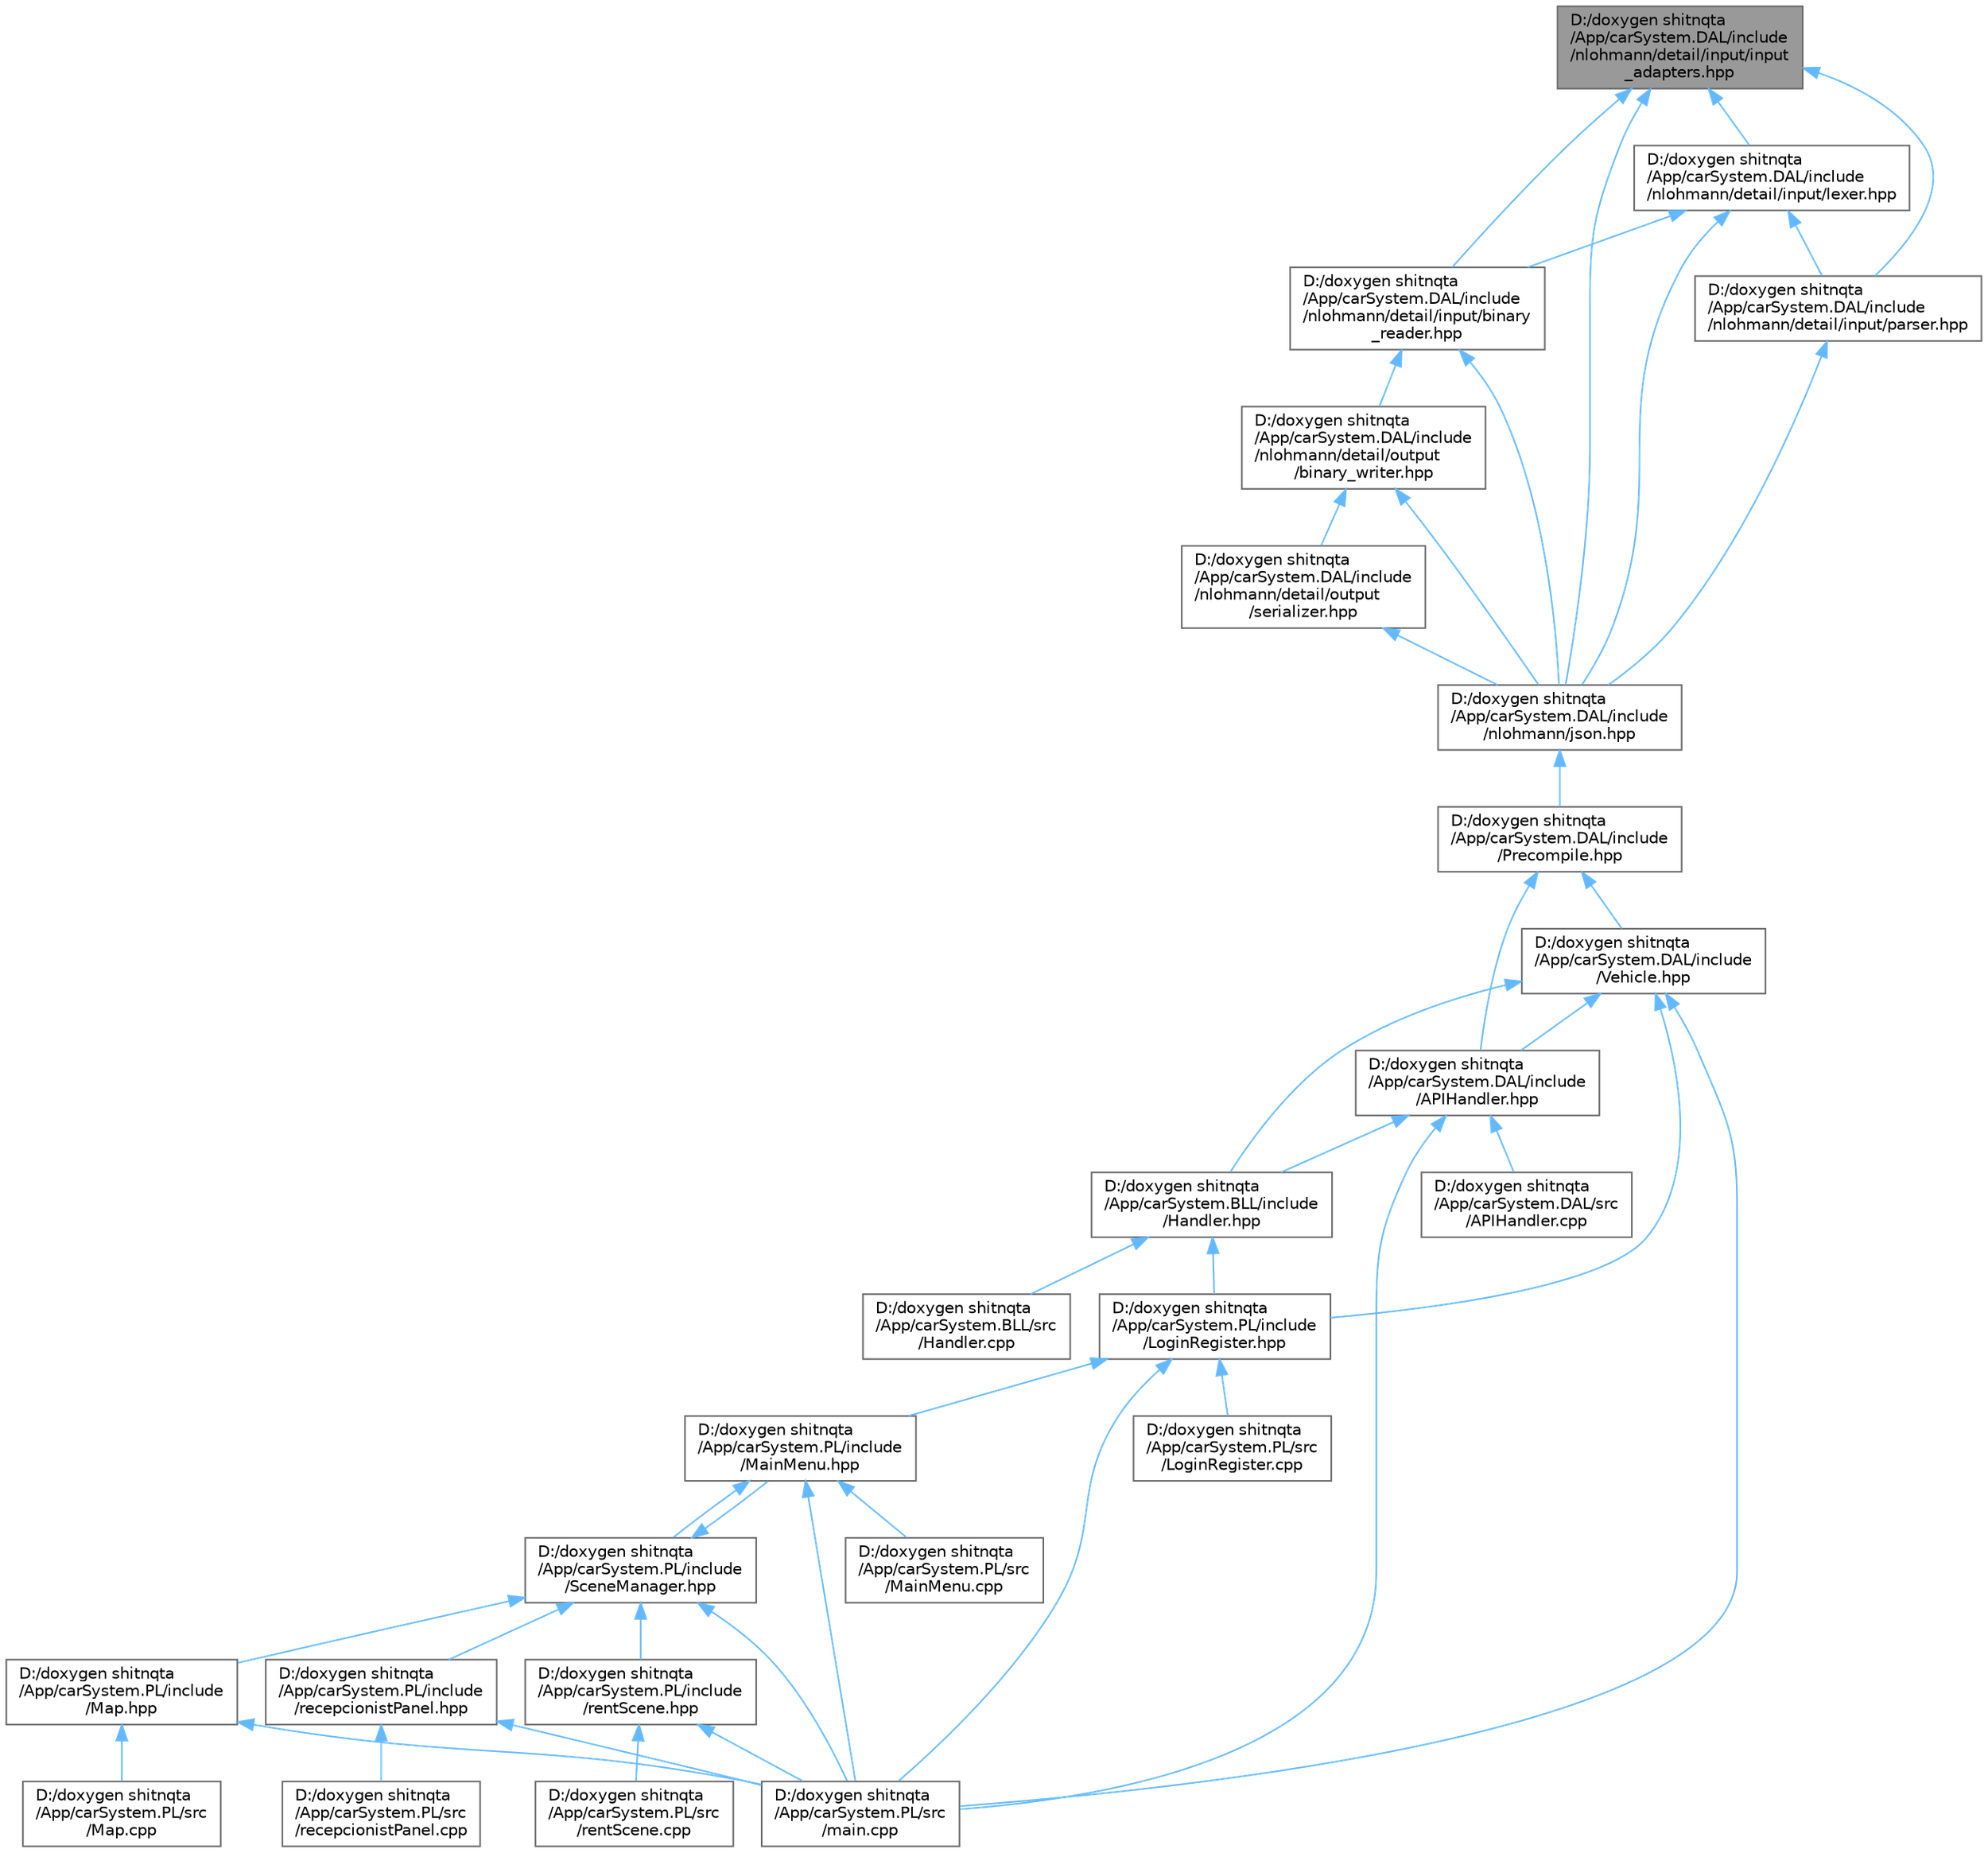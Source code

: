 digraph "D:/doxygen shitnqta/App/carSystem.DAL/include/nlohmann/detail/input/input_adapters.hpp"
{
 // INTERACTIVE_SVG=YES
 // LATEX_PDF_SIZE
  bgcolor="transparent";
  edge [fontname=Helvetica,fontsize=10,labelfontname=Helvetica,labelfontsize=10];
  node [fontname=Helvetica,fontsize=10,shape=box,height=0.2,width=0.4];
  Node1 [id="Node000001",label="D:/doxygen shitnqta\l/App/carSystem.DAL/include\l/nlohmann/detail/input/input\l_adapters.hpp",height=0.2,width=0.4,color="gray40", fillcolor="grey60", style="filled", fontcolor="black",tooltip=" "];
  Node1 -> Node2 [id="edge43_Node000001_Node000002",dir="back",color="steelblue1",style="solid",tooltip=" "];
  Node2 [id="Node000002",label="D:/doxygen shitnqta\l/App/carSystem.DAL/include\l/nlohmann/detail/input/binary\l_reader.hpp",height=0.2,width=0.4,color="grey40", fillcolor="white", style="filled",URL="$a00164.html",tooltip=" "];
  Node2 -> Node3 [id="edge44_Node000002_Node000003",dir="back",color="steelblue1",style="solid",tooltip=" "];
  Node3 [id="Node000003",label="D:/doxygen shitnqta\l/App/carSystem.DAL/include\l/nlohmann/detail/output\l/binary_writer.hpp",height=0.2,width=0.4,color="grey40", fillcolor="white", style="filled",URL="$a00236.html",tooltip=" "];
  Node3 -> Node4 [id="edge45_Node000003_Node000004",dir="back",color="steelblue1",style="solid",tooltip=" "];
  Node4 [id="Node000004",label="D:/doxygen shitnqta\l/App/carSystem.DAL/include\l/nlohmann/detail/output\l/serializer.hpp",height=0.2,width=0.4,color="grey40", fillcolor="white", style="filled",URL="$a00242.html",tooltip=" "];
  Node4 -> Node5 [id="edge46_Node000004_Node000005",dir="back",color="steelblue1",style="solid",tooltip=" "];
  Node5 [id="Node000005",label="D:/doxygen shitnqta\l/App/carSystem.DAL/include\l/nlohmann/json.hpp",height=0.2,width=0.4,color="grey40", fillcolor="white", style="filled",URL="$a00251.html",tooltip=" "];
  Node5 -> Node6 [id="edge47_Node000005_Node000006",dir="back",color="steelblue1",style="solid",tooltip=" "];
  Node6 [id="Node000006",label="D:/doxygen shitnqta\l/App/carSystem.DAL/include\l/Precompile.hpp",height=0.2,width=0.4,color="grey40", fillcolor="white", style="filled",URL="$a02197.html",tooltip=" "];
  Node6 -> Node7 [id="edge48_Node000006_Node000007",dir="back",color="steelblue1",style="solid",tooltip=" "];
  Node7 [id="Node000007",label="D:/doxygen shitnqta\l/App/carSystem.DAL/include\l/APIHandler.hpp",height=0.2,width=0.4,color="grey40", fillcolor="white", style="filled",URL="$a00008.html",tooltip=" "];
  Node7 -> Node8 [id="edge49_Node000007_Node000008",dir="back",color="steelblue1",style="solid",tooltip=" "];
  Node8 [id="Node000008",label="D:/doxygen shitnqta\l/App/carSystem.BLL/include\l/Handler.hpp",height=0.2,width=0.4,color="grey40", fillcolor="white", style="filled",URL="$a00002.html",tooltip=" "];
  Node8 -> Node9 [id="edge50_Node000008_Node000009",dir="back",color="steelblue1",style="solid",tooltip=" "];
  Node9 [id="Node000009",label="D:/doxygen shitnqta\l/App/carSystem.BLL/src\l/Handler.cpp",height=0.2,width=0.4,color="grey40", fillcolor="white", style="filled",URL="$a00005.html",tooltip=" "];
  Node8 -> Node10 [id="edge51_Node000008_Node000010",dir="back",color="steelblue1",style="solid",tooltip=" "];
  Node10 [id="Node000010",label="D:/doxygen shitnqta\l/App/carSystem.PL/include\l/LoginRegister.hpp",height=0.2,width=0.4,color="grey40", fillcolor="white", style="filled",URL="$a00281.html",tooltip=" "];
  Node10 -> Node11 [id="edge52_Node000010_Node000011",dir="back",color="steelblue1",style="solid",tooltip=" "];
  Node11 [id="Node000011",label="D:/doxygen shitnqta\l/App/carSystem.PL/include\l/MainMenu.hpp",height=0.2,width=0.4,color="grey40", fillcolor="white", style="filled",URL="$a00284.html",tooltip=" "];
  Node11 -> Node12 [id="edge53_Node000011_Node000012",dir="back",color="steelblue1",style="solid",tooltip=" "];
  Node12 [id="Node000012",label="D:/doxygen shitnqta\l/App/carSystem.PL/include\l/SceneManager.hpp",height=0.2,width=0.4,color="grey40", fillcolor="white", style="filled",URL="$a00305.html",tooltip=" "];
  Node12 -> Node11 [id="edge54_Node000012_Node000011",dir="back",color="steelblue1",style="solid",tooltip=" "];
  Node12 -> Node13 [id="edge55_Node000012_Node000013",dir="back",color="steelblue1",style="solid",tooltip=" "];
  Node13 [id="Node000013",label="D:/doxygen shitnqta\l/App/carSystem.PL/include\l/Map.hpp",height=0.2,width=0.4,color="grey40", fillcolor="white", style="filled",URL="$a00287.html",tooltip=" "];
  Node13 -> Node14 [id="edge56_Node000013_Node000014",dir="back",color="steelblue1",style="solid",tooltip=" "];
  Node14 [id="Node000014",label="D:/doxygen shitnqta\l/App/carSystem.PL/src\l/Map.cpp",height=0.2,width=0.4,color="grey40", fillcolor="white", style="filled",URL="$a00635.html",tooltip=" "];
  Node13 -> Node15 [id="edge57_Node000013_Node000015",dir="back",color="steelblue1",style="solid",tooltip=" "];
  Node15 [id="Node000015",label="D:/doxygen shitnqta\l/App/carSystem.PL/src\l/main.cpp",height=0.2,width=0.4,color="grey40", fillcolor="white", style="filled",URL="$a00629.html",tooltip=" "];
  Node12 -> Node16 [id="edge58_Node000012_Node000016",dir="back",color="steelblue1",style="solid",tooltip=" "];
  Node16 [id="Node000016",label="D:/doxygen shitnqta\l/App/carSystem.PL/include\l/recepcionistPanel.hpp",height=0.2,width=0.4,color="grey40", fillcolor="white", style="filled",URL="$a00293.html",tooltip=" "];
  Node16 -> Node15 [id="edge59_Node000016_Node000015",dir="back",color="steelblue1",style="solid",tooltip=" "];
  Node16 -> Node17 [id="edge60_Node000016_Node000017",dir="back",color="steelblue1",style="solid",tooltip=" "];
  Node17 [id="Node000017",label="D:/doxygen shitnqta\l/App/carSystem.PL/src\l/recepcionistPanel.cpp",height=0.2,width=0.4,color="grey40", fillcolor="white", style="filled",URL="$a00638.html",tooltip=" "];
  Node12 -> Node18 [id="edge61_Node000012_Node000018",dir="back",color="steelblue1",style="solid",tooltip=" "];
  Node18 [id="Node000018",label="D:/doxygen shitnqta\l/App/carSystem.PL/include\l/rentScene.hpp",height=0.2,width=0.4,color="grey40", fillcolor="white", style="filled",URL="$a00299.html",tooltip=" "];
  Node18 -> Node15 [id="edge62_Node000018_Node000015",dir="back",color="steelblue1",style="solid",tooltip=" "];
  Node18 -> Node19 [id="edge63_Node000018_Node000019",dir="back",color="steelblue1",style="solid",tooltip=" "];
  Node19 [id="Node000019",label="D:/doxygen shitnqta\l/App/carSystem.PL/src\l/rentScene.cpp",height=0.2,width=0.4,color="grey40", fillcolor="white", style="filled",URL="$a00644.html",tooltip=" "];
  Node12 -> Node15 [id="edge64_Node000012_Node000015",dir="back",color="steelblue1",style="solid",tooltip=" "];
  Node11 -> Node20 [id="edge65_Node000011_Node000020",dir="back",color="steelblue1",style="solid",tooltip=" "];
  Node20 [id="Node000020",label="D:/doxygen shitnqta\l/App/carSystem.PL/src\l/MainMenu.cpp",height=0.2,width=0.4,color="grey40", fillcolor="white", style="filled",URL="$a00632.html",tooltip=" "];
  Node11 -> Node15 [id="edge66_Node000011_Node000015",dir="back",color="steelblue1",style="solid",tooltip=" "];
  Node10 -> Node21 [id="edge67_Node000010_Node000021",dir="back",color="steelblue1",style="solid",tooltip=" "];
  Node21 [id="Node000021",label="D:/doxygen shitnqta\l/App/carSystem.PL/src\l/LoginRegister.cpp",height=0.2,width=0.4,color="grey40", fillcolor="white", style="filled",URL="$a00626.html",tooltip=" "];
  Node10 -> Node15 [id="edge68_Node000010_Node000015",dir="back",color="steelblue1",style="solid",tooltip=" "];
  Node7 -> Node22 [id="edge69_Node000007_Node000022",dir="back",color="steelblue1",style="solid",tooltip=" "];
  Node22 [id="Node000022",label="D:/doxygen shitnqta\l/App/carSystem.DAL/src\l/APIHandler.cpp",height=0.2,width=0.4,color="grey40", fillcolor="white", style="filled",URL="$a00272.html",tooltip=" "];
  Node7 -> Node15 [id="edge70_Node000007_Node000015",dir="back",color="steelblue1",style="solid",tooltip=" "];
  Node6 -> Node23 [id="edge71_Node000006_Node000023",dir="back",color="steelblue1",style="solid",tooltip=" "];
  Node23 [id="Node000023",label="D:/doxygen shitnqta\l/App/carSystem.DAL/include\l/Vehicle.hpp",height=0.2,width=0.4,color="grey40", fillcolor="white", style="filled",URL="$a00269.html",tooltip=" "];
  Node23 -> Node8 [id="edge72_Node000023_Node000008",dir="back",color="steelblue1",style="solid",tooltip=" "];
  Node23 -> Node7 [id="edge73_Node000023_Node000007",dir="back",color="steelblue1",style="solid",tooltip=" "];
  Node23 -> Node10 [id="edge74_Node000023_Node000010",dir="back",color="steelblue1",style="solid",tooltip=" "];
  Node23 -> Node15 [id="edge75_Node000023_Node000015",dir="back",color="steelblue1",style="solid",tooltip=" "];
  Node3 -> Node5 [id="edge76_Node000003_Node000005",dir="back",color="steelblue1",style="solid",tooltip=" "];
  Node2 -> Node5 [id="edge77_Node000002_Node000005",dir="back",color="steelblue1",style="solid",tooltip=" "];
  Node1 -> Node24 [id="edge78_Node000001_Node000024",dir="back",color="steelblue1",style="solid",tooltip=" "];
  Node24 [id="Node000024",label="D:/doxygen shitnqta\l/App/carSystem.DAL/include\l/nlohmann/detail/input/lexer.hpp",height=0.2,width=0.4,color="grey40", fillcolor="white", style="filled",URL="$a00173.html",tooltip=" "];
  Node24 -> Node2 [id="edge79_Node000024_Node000002",dir="back",color="steelblue1",style="solid",tooltip=" "];
  Node24 -> Node25 [id="edge80_Node000024_Node000025",dir="back",color="steelblue1",style="solid",tooltip=" "];
  Node25 [id="Node000025",label="D:/doxygen shitnqta\l/App/carSystem.DAL/include\l/nlohmann/detail/input/parser.hpp",height=0.2,width=0.4,color="grey40", fillcolor="white", style="filled",URL="$a00176.html",tooltip=" "];
  Node25 -> Node5 [id="edge81_Node000025_Node000005",dir="back",color="steelblue1",style="solid",tooltip=" "];
  Node24 -> Node5 [id="edge82_Node000024_Node000005",dir="back",color="steelblue1",style="solid",tooltip=" "];
  Node1 -> Node25 [id="edge83_Node000001_Node000025",dir="back",color="steelblue1",style="solid",tooltip=" "];
  Node1 -> Node5 [id="edge84_Node000001_Node000005",dir="back",color="steelblue1",style="solid",tooltip=" "];
}
